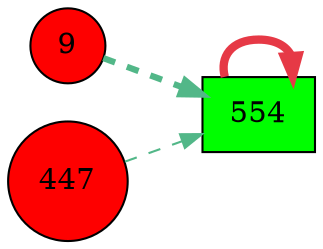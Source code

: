 digraph G{
rankdir=LR;
9 [style=filled, shape=circle, fillcolor="#fe0000", label="9"];
554 [style=filled, shape=box, fillcolor="#00fe00", label="554"];
447 [style=filled, shape=circle, fillcolor="#fe0000", label="447"];
554 -> 554 [color="#e63946",penwidth=4.00];
9 -> 554 [color="#52b788",style=dashed,penwidth=3.00];
447 -> 554 [color="#52b788",style=dashed,penwidth=1.01];
}
